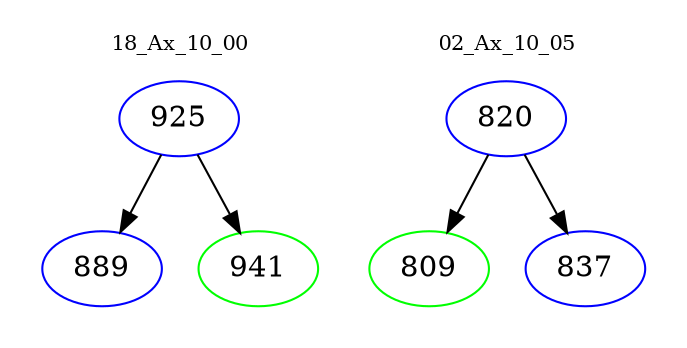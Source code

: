 digraph{
subgraph cluster_0 {
color = white
label = "18_Ax_10_00";
fontsize=10;
T0_925 [label="925", color="blue"]
T0_925 -> T0_889 [color="black"]
T0_889 [label="889", color="blue"]
T0_925 -> T0_941 [color="black"]
T0_941 [label="941", color="green"]
}
subgraph cluster_1 {
color = white
label = "02_Ax_10_05";
fontsize=10;
T1_820 [label="820", color="blue"]
T1_820 -> T1_809 [color="black"]
T1_809 [label="809", color="green"]
T1_820 -> T1_837 [color="black"]
T1_837 [label="837", color="blue"]
}
}
